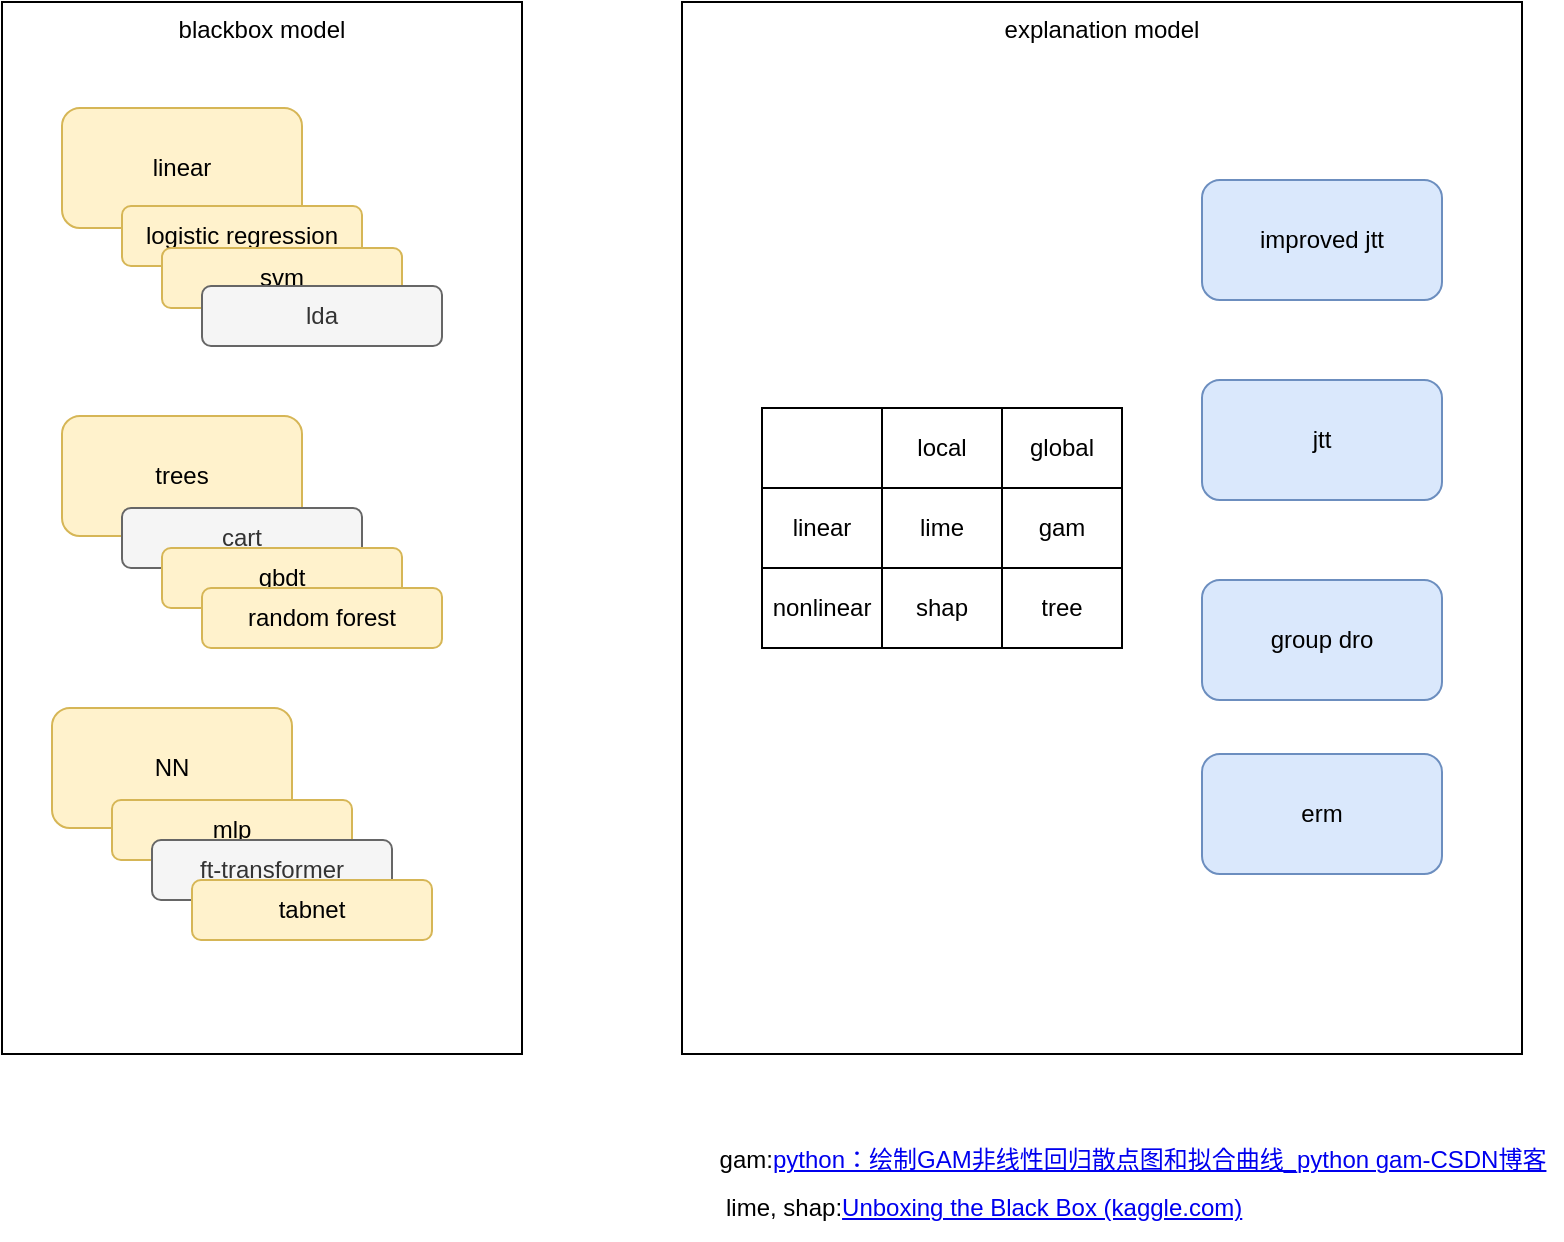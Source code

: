 <mxfile version="17.2.4" type="device"><diagram id="WZwb_Z2oMyCr8AlMXQXx" name="第 1 页"><mxGraphModel dx="1102" dy="857" grid="1" gridSize="10" guides="1" tooltips="1" connect="1" arrows="1" fold="1" page="1" pageScale="1" pageWidth="1169" pageHeight="827" math="0" shadow="0"><root><mxCell id="0"/><mxCell id="1" parent="0"/><mxCell id="7wtQnXj_1Fix2-yFV_L5-23" value="" style="group" parent="1" vertex="1" connectable="0"><mxGeometry x="20" y="151" width="420" height="526" as="geometry"/></mxCell><mxCell id="7wtQnXj_1Fix2-yFV_L5-21" value="blackbox model" style="rounded=0;whiteSpace=wrap;html=1;fillColor=default;align=center;verticalAlign=top;" parent="7wtQnXj_1Fix2-yFV_L5-23" vertex="1"><mxGeometry width="260" height="526" as="geometry"/></mxCell><mxCell id="7wtQnXj_1Fix2-yFV_L5-6" value="trees" style="rounded=1;whiteSpace=wrap;html=1;fillColor=#fff2cc;strokeColor=#d6b656;" parent="7wtQnXj_1Fix2-yFV_L5-23" vertex="1"><mxGeometry x="30" y="207" width="120" height="60" as="geometry"/></mxCell><mxCell id="7wtQnXj_1Fix2-yFV_L5-7" value="cart" style="rounded=1;whiteSpace=wrap;html=1;fillColor=#f5f5f5;strokeColor=#666666;fontColor=#333333;" parent="7wtQnXj_1Fix2-yFV_L5-23" vertex="1"><mxGeometry x="60" y="253" width="120" height="30" as="geometry"/></mxCell><mxCell id="7wtQnXj_1Fix2-yFV_L5-8" value="gbdt" style="rounded=1;whiteSpace=wrap;html=1;fillColor=#fff2cc;strokeColor=#d6b656;" parent="7wtQnXj_1Fix2-yFV_L5-23" vertex="1"><mxGeometry x="80" y="273" width="120" height="30" as="geometry"/></mxCell><mxCell id="7wtQnXj_1Fix2-yFV_L5-10" value="linear" style="rounded=1;whiteSpace=wrap;html=1;fillColor=#fff2cc;strokeColor=#d6b656;" parent="7wtQnXj_1Fix2-yFV_L5-23" vertex="1"><mxGeometry x="30" y="53" width="120" height="60" as="geometry"/></mxCell><mxCell id="7wtQnXj_1Fix2-yFV_L5-11" value="logistic regression" style="rounded=1;whiteSpace=wrap;html=1;fillColor=#fff2cc;strokeColor=#d6b656;" parent="7wtQnXj_1Fix2-yFV_L5-23" vertex="1"><mxGeometry x="60" y="102" width="120" height="30" as="geometry"/></mxCell><mxCell id="7wtQnXj_1Fix2-yFV_L5-12" value="svm" style="rounded=1;whiteSpace=wrap;html=1;fillColor=#fff2cc;strokeColor=#d6b656;" parent="7wtQnXj_1Fix2-yFV_L5-23" vertex="1"><mxGeometry x="80" y="123" width="120" height="30" as="geometry"/></mxCell><mxCell id="7wtQnXj_1Fix2-yFV_L5-13" value="lda" style="rounded=1;whiteSpace=wrap;html=1;fillColor=#f5f5f5;strokeColor=#666666;fontColor=#333333;" parent="7wtQnXj_1Fix2-yFV_L5-23" vertex="1"><mxGeometry x="100" y="142" width="120" height="30" as="geometry"/></mxCell><mxCell id="7wtQnXj_1Fix2-yFV_L5-15" value="random forest" style="rounded=1;whiteSpace=wrap;html=1;fillColor=#fff2cc;strokeColor=#d6b656;" parent="7wtQnXj_1Fix2-yFV_L5-23" vertex="1"><mxGeometry x="100" y="293" width="120" height="30" as="geometry"/></mxCell><mxCell id="7wtQnXj_1Fix2-yFV_L5-16" value="NN" style="rounded=1;whiteSpace=wrap;html=1;fillColor=#fff2cc;strokeColor=#d6b656;" parent="7wtQnXj_1Fix2-yFV_L5-23" vertex="1"><mxGeometry x="25" y="353" width="120" height="60" as="geometry"/></mxCell><mxCell id="7wtQnXj_1Fix2-yFV_L5-17" value="mlp" style="rounded=1;whiteSpace=wrap;html=1;fillColor=#fff2cc;strokeColor=#d6b656;" parent="7wtQnXj_1Fix2-yFV_L5-23" vertex="1"><mxGeometry x="55" y="399" width="120" height="30" as="geometry"/></mxCell><mxCell id="7wtQnXj_1Fix2-yFV_L5-18" value="ft-transformer" style="rounded=1;whiteSpace=wrap;html=1;fillColor=#f5f5f5;strokeColor=#666666;fontColor=#333333;" parent="7wtQnXj_1Fix2-yFV_L5-23" vertex="1"><mxGeometry x="75" y="419" width="120" height="30" as="geometry"/></mxCell><mxCell id="7wtQnXj_1Fix2-yFV_L5-19" value="tabnet" style="rounded=1;whiteSpace=wrap;html=1;fillColor=#fff2cc;strokeColor=#d6b656;" parent="7wtQnXj_1Fix2-yFV_L5-23" vertex="1"><mxGeometry x="95" y="439" width="120" height="30" as="geometry"/></mxCell><mxCell id="7wtQnXj_1Fix2-yFV_L5-24" value="" style="group" parent="1" vertex="1" connectable="0"><mxGeometry x="360" y="151" width="420" height="526" as="geometry"/></mxCell><mxCell id="7wtQnXj_1Fix2-yFV_L5-25" value="explanation model" style="rounded=0;whiteSpace=wrap;html=1;fillColor=default;align=center;verticalAlign=top;" parent="7wtQnXj_1Fix2-yFV_L5-24" vertex="1"><mxGeometry width="420" height="526" as="geometry"/></mxCell><mxCell id="7wtQnXj_1Fix2-yFV_L5-26" value="group dro" style="rounded=1;whiteSpace=wrap;html=1;fillColor=#dae8fc;strokeColor=#6c8ebf;" parent="7wtQnXj_1Fix2-yFV_L5-24" vertex="1"><mxGeometry x="260" y="289" width="120" height="60" as="geometry"/></mxCell><mxCell id="7wtQnXj_1Fix2-yFV_L5-27" value="erm" style="rounded=1;whiteSpace=wrap;html=1;fillColor=#dae8fc;strokeColor=#6c8ebf;" parent="7wtQnXj_1Fix2-yFV_L5-24" vertex="1"><mxGeometry x="260" y="376" width="120" height="60" as="geometry"/></mxCell><mxCell id="7wtQnXj_1Fix2-yFV_L5-28" value="jtt" style="rounded=1;whiteSpace=wrap;html=1;fillColor=#dae8fc;strokeColor=#6c8ebf;" parent="7wtQnXj_1Fix2-yFV_L5-24" vertex="1"><mxGeometry x="260" y="189" width="120" height="60" as="geometry"/></mxCell><mxCell id="7wtQnXj_1Fix2-yFV_L5-41" value="improved jtt" style="rounded=1;whiteSpace=wrap;html=1;fillColor=#dae8fc;strokeColor=#6c8ebf;" parent="7wtQnXj_1Fix2-yFV_L5-24" vertex="1"><mxGeometry x="260" y="89" width="120" height="60" as="geometry"/></mxCell><mxCell id="7wtQnXj_1Fix2-yFV_L5-43" value="" style="shape=table;html=1;whiteSpace=wrap;startSize=0;container=1;collapsible=0;childLayout=tableLayout;fillColor=default;" parent="7wtQnXj_1Fix2-yFV_L5-24" vertex="1"><mxGeometry x="40" y="203" width="180" height="120" as="geometry"/></mxCell><mxCell id="7wtQnXj_1Fix2-yFV_L5-44" value="" style="shape=tableRow;horizontal=0;startSize=0;swimlaneHead=0;swimlaneBody=0;top=0;left=0;bottom=0;right=0;collapsible=0;dropTarget=0;fillColor=none;points=[[0,0.5],[1,0.5]];portConstraint=eastwest;" parent="7wtQnXj_1Fix2-yFV_L5-43" vertex="1"><mxGeometry width="180" height="40" as="geometry"/></mxCell><mxCell id="7wtQnXj_1Fix2-yFV_L5-45" value="" style="shape=partialRectangle;html=1;whiteSpace=wrap;connectable=0;fillColor=none;top=0;left=0;bottom=0;right=0;overflow=hidden;" parent="7wtQnXj_1Fix2-yFV_L5-44" vertex="1"><mxGeometry width="60" height="40" as="geometry"><mxRectangle width="60" height="40" as="alternateBounds"/></mxGeometry></mxCell><mxCell id="7wtQnXj_1Fix2-yFV_L5-46" value="local" style="shape=partialRectangle;html=1;whiteSpace=wrap;connectable=0;fillColor=none;top=0;left=0;bottom=0;right=0;overflow=hidden;" parent="7wtQnXj_1Fix2-yFV_L5-44" vertex="1"><mxGeometry x="60" width="60" height="40" as="geometry"><mxRectangle width="60" height="40" as="alternateBounds"/></mxGeometry></mxCell><mxCell id="7wtQnXj_1Fix2-yFV_L5-47" value="global" style="shape=partialRectangle;html=1;whiteSpace=wrap;connectable=0;fillColor=none;top=0;left=0;bottom=0;right=0;overflow=hidden;" parent="7wtQnXj_1Fix2-yFV_L5-44" vertex="1"><mxGeometry x="120" width="60" height="40" as="geometry"><mxRectangle width="60" height="40" as="alternateBounds"/></mxGeometry></mxCell><mxCell id="7wtQnXj_1Fix2-yFV_L5-48" value="" style="shape=tableRow;horizontal=0;startSize=0;swimlaneHead=0;swimlaneBody=0;top=0;left=0;bottom=0;right=0;collapsible=0;dropTarget=0;fillColor=none;points=[[0,0.5],[1,0.5]];portConstraint=eastwest;" parent="7wtQnXj_1Fix2-yFV_L5-43" vertex="1"><mxGeometry y="40" width="180" height="40" as="geometry"/></mxCell><mxCell id="7wtQnXj_1Fix2-yFV_L5-49" value="linear" style="shape=partialRectangle;html=1;whiteSpace=wrap;connectable=0;fillColor=none;top=0;left=0;bottom=0;right=0;overflow=hidden;" parent="7wtQnXj_1Fix2-yFV_L5-48" vertex="1"><mxGeometry width="60" height="40" as="geometry"><mxRectangle width="60" height="40" as="alternateBounds"/></mxGeometry></mxCell><mxCell id="7wtQnXj_1Fix2-yFV_L5-50" value="lime" style="shape=partialRectangle;html=1;whiteSpace=wrap;connectable=0;fillColor=none;top=0;left=0;bottom=0;right=0;overflow=hidden;" parent="7wtQnXj_1Fix2-yFV_L5-48" vertex="1"><mxGeometry x="60" width="60" height="40" as="geometry"><mxRectangle width="60" height="40" as="alternateBounds"/></mxGeometry></mxCell><mxCell id="7wtQnXj_1Fix2-yFV_L5-51" value="gam" style="shape=partialRectangle;html=1;whiteSpace=wrap;connectable=0;fillColor=none;top=0;left=0;bottom=0;right=0;overflow=hidden;" parent="7wtQnXj_1Fix2-yFV_L5-48" vertex="1"><mxGeometry x="120" width="60" height="40" as="geometry"><mxRectangle width="60" height="40" as="alternateBounds"/></mxGeometry></mxCell><mxCell id="7wtQnXj_1Fix2-yFV_L5-52" value="" style="shape=tableRow;horizontal=0;startSize=0;swimlaneHead=0;swimlaneBody=0;top=0;left=0;bottom=0;right=0;collapsible=0;dropTarget=0;fillColor=none;points=[[0,0.5],[1,0.5]];portConstraint=eastwest;" parent="7wtQnXj_1Fix2-yFV_L5-43" vertex="1"><mxGeometry y="80" width="180" height="40" as="geometry"/></mxCell><mxCell id="7wtQnXj_1Fix2-yFV_L5-53" value="nonlinear" style="shape=partialRectangle;html=1;whiteSpace=wrap;connectable=0;fillColor=none;top=0;left=0;bottom=0;right=0;overflow=hidden;" parent="7wtQnXj_1Fix2-yFV_L5-52" vertex="1"><mxGeometry width="60" height="40" as="geometry"><mxRectangle width="60" height="40" as="alternateBounds"/></mxGeometry></mxCell><mxCell id="7wtQnXj_1Fix2-yFV_L5-54" value="shap" style="shape=partialRectangle;html=1;whiteSpace=wrap;connectable=0;fillColor=none;top=0;left=0;bottom=0;right=0;overflow=hidden;" parent="7wtQnXj_1Fix2-yFV_L5-52" vertex="1"><mxGeometry x="60" width="60" height="40" as="geometry"><mxRectangle width="60" height="40" as="alternateBounds"/></mxGeometry></mxCell><mxCell id="7wtQnXj_1Fix2-yFV_L5-55" value="tree" style="shape=partialRectangle;html=1;whiteSpace=wrap;connectable=0;fillColor=none;top=0;left=0;bottom=0;right=0;overflow=hidden;pointerEvents=1;" parent="7wtQnXj_1Fix2-yFV_L5-52" vertex="1"><mxGeometry x="120" width="60" height="40" as="geometry"><mxRectangle width="60" height="40" as="alternateBounds"/></mxGeometry></mxCell><mxCell id="PuQSxI1phSgBraYJlWCg-1" value="gam:&lt;a href=&quot;https://blog.csdn.net/qq_35591253/article/details/130938485&quot;&gt;python：绘制GAM非线性回归散点图和拟合曲线_python gam-CSDN博客&lt;/a&gt;" style="text;html=1;align=center;verticalAlign=middle;resizable=0;points=[];autosize=1;strokeColor=none;fillColor=none;" vertex="1" parent="1"><mxGeometry x="370" y="720" width="430" height="20" as="geometry"/></mxCell><mxCell id="PuQSxI1phSgBraYJlWCg-2" value="lime, shap:&lt;a href=&quot;https://www.kaggle.com/code/ibtesama/unboxing-the-black-box&quot;&gt;Unboxing the Black Box (kaggle.com)&lt;/a&gt;" style="text;whiteSpace=wrap;html=1;" vertex="1" parent="1"><mxGeometry x="380" y="740" width="390" height="30" as="geometry"/></mxCell></root></mxGraphModel></diagram></mxfile>